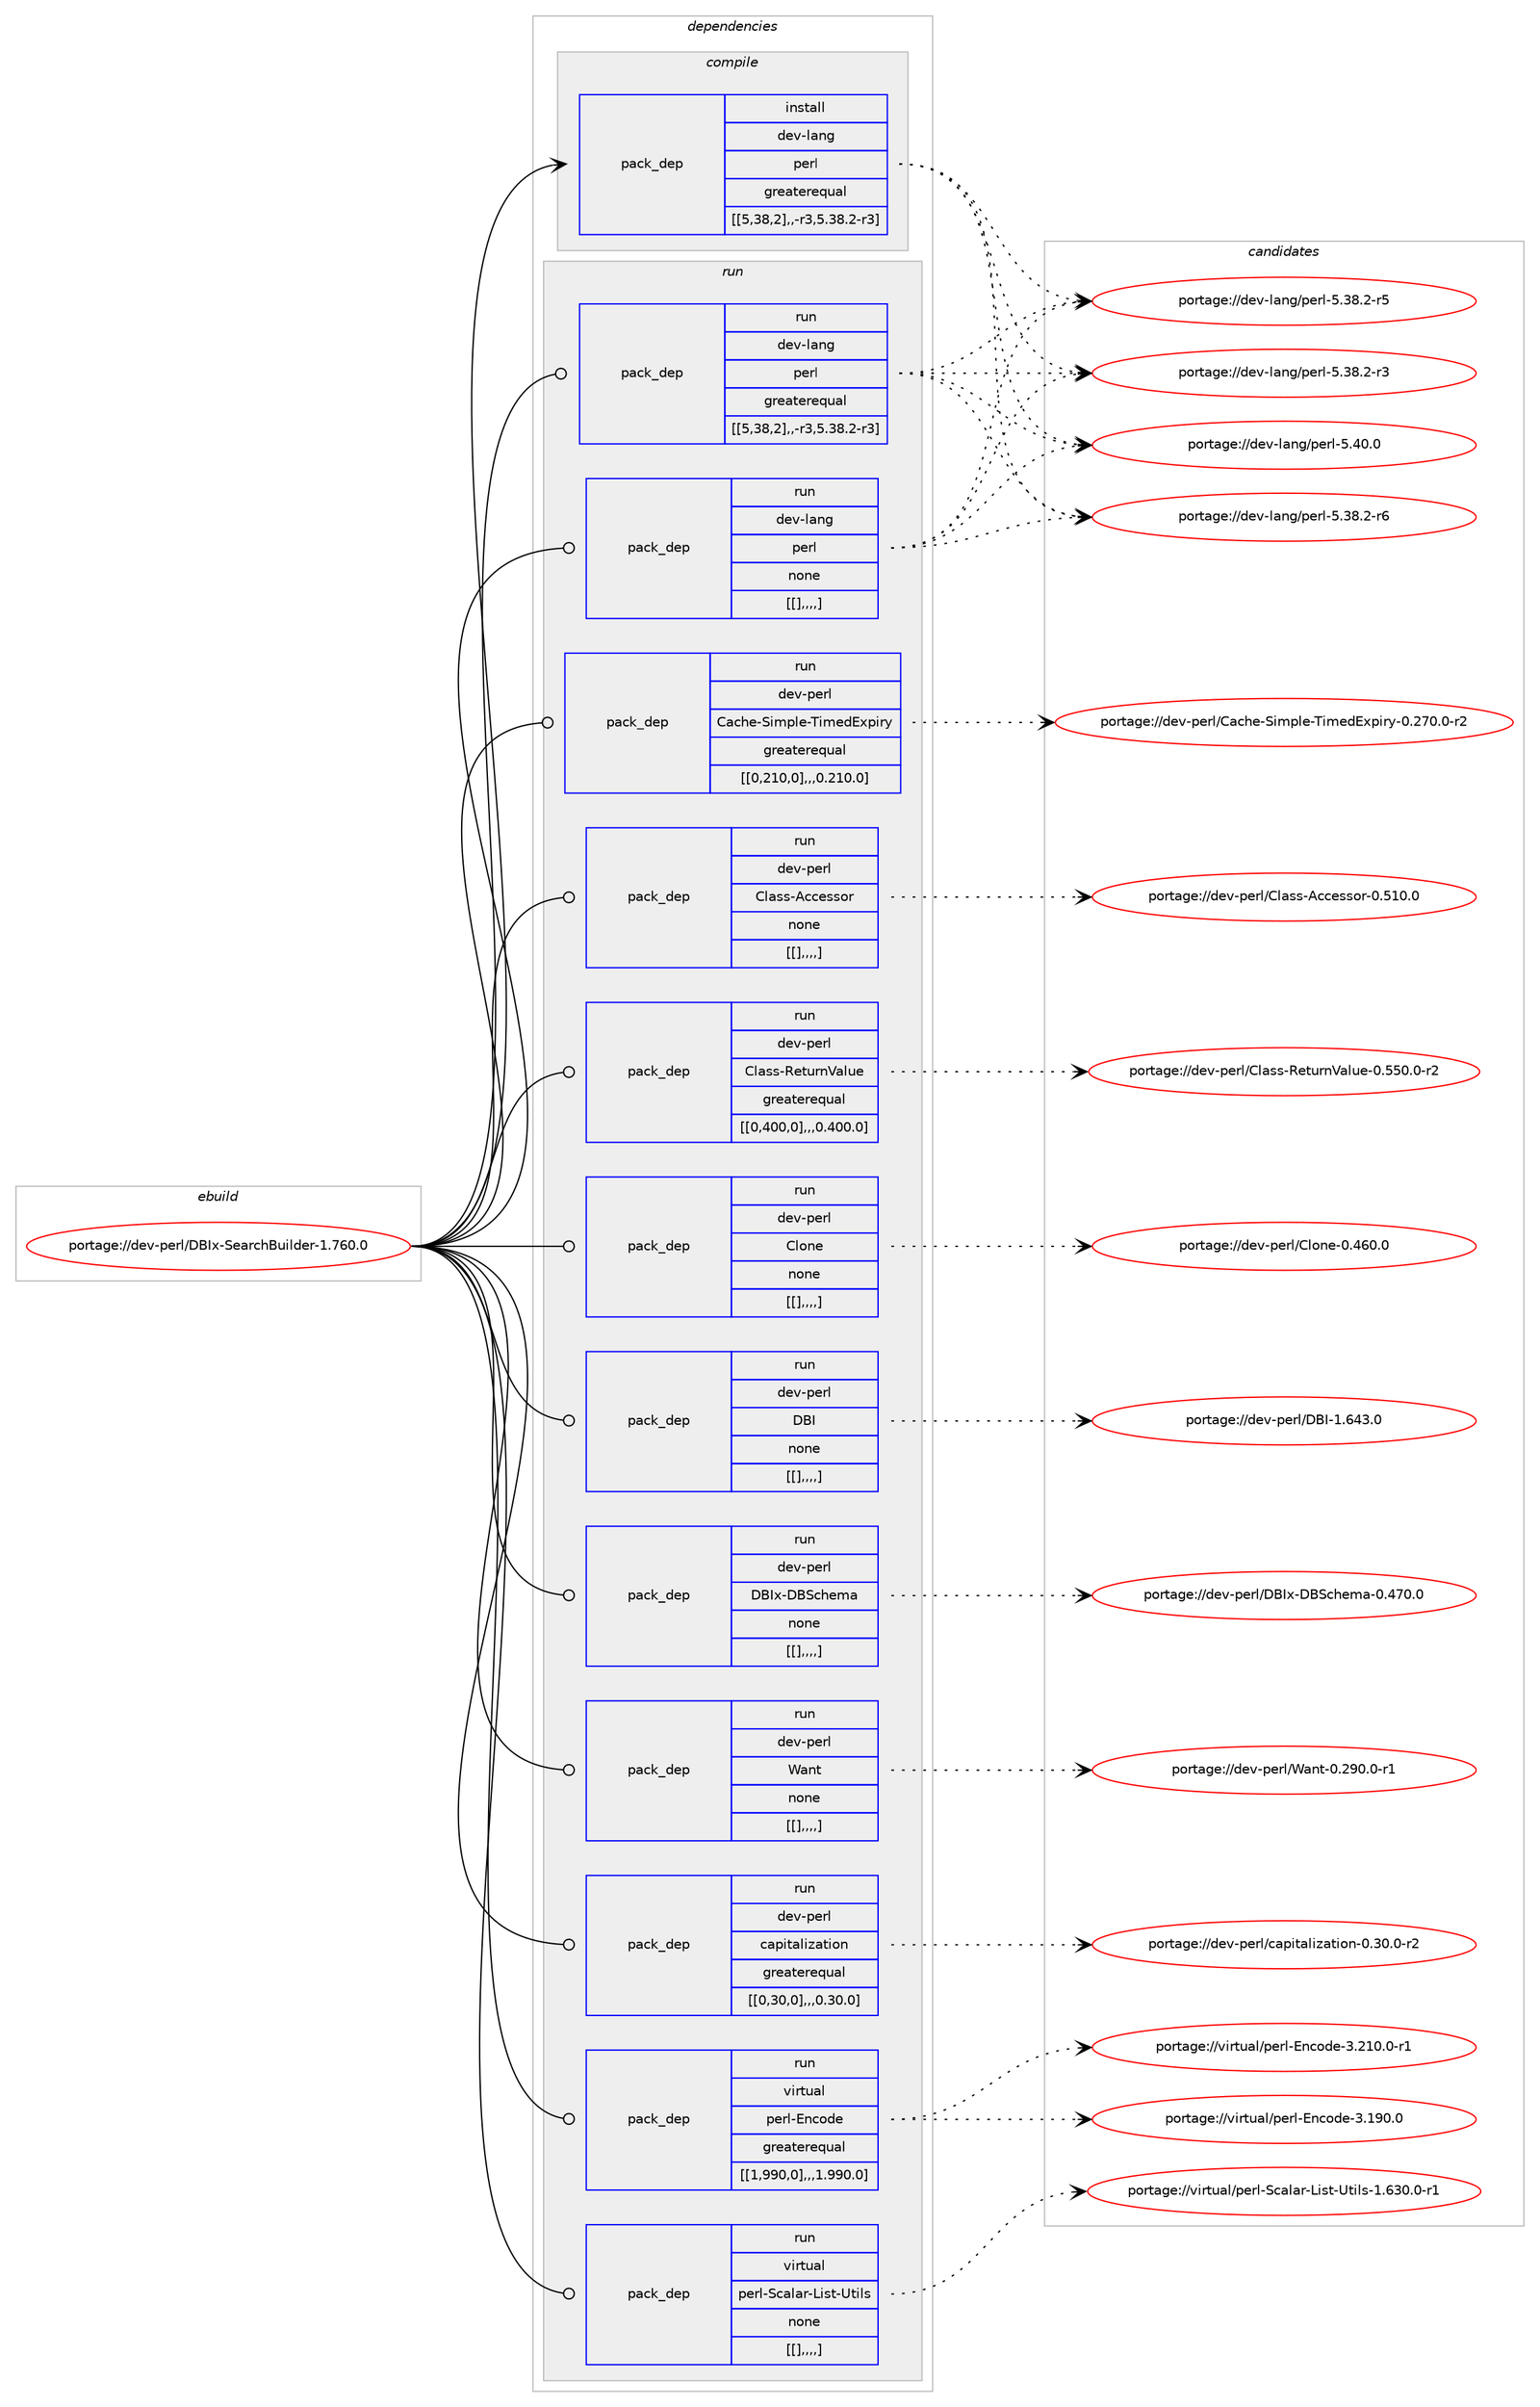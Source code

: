 digraph prolog {

# *************
# Graph options
# *************

newrank=true;
concentrate=true;
compound=true;
graph [rankdir=LR,fontname=Helvetica,fontsize=10,ranksep=1.5];#, ranksep=2.5, nodesep=0.2];
edge  [arrowhead=vee];
node  [fontname=Helvetica,fontsize=10];

# **********
# The ebuild
# **********

subgraph cluster_leftcol {
color=gray;
label=<<i>ebuild</i>>;
id [label="portage://dev-perl/DBIx-SearchBuilder-1.760.0", color=red, width=4, href="../dev-perl/DBIx-SearchBuilder-1.760.0.svg"];
}

# ****************
# The dependencies
# ****************

subgraph cluster_midcol {
color=gray;
label=<<i>dependencies</i>>;
subgraph cluster_compile {
fillcolor="#eeeeee";
style=filled;
label=<<i>compile</i>>;
subgraph pack97454 {
dependency129011 [label=<<TABLE BORDER="0" CELLBORDER="1" CELLSPACING="0" CELLPADDING="4" WIDTH="220"><TR><TD ROWSPAN="6" CELLPADDING="30">pack_dep</TD></TR><TR><TD WIDTH="110">install</TD></TR><TR><TD>dev-lang</TD></TR><TR><TD>perl</TD></TR><TR><TD>greaterequal</TD></TR><TR><TD>[[5,38,2],,-r3,5.38.2-r3]</TD></TR></TABLE>>, shape=none, color=blue];
}
id:e -> dependency129011:w [weight=20,style="solid",arrowhead="vee"];
}
subgraph cluster_compileandrun {
fillcolor="#eeeeee";
style=filled;
label=<<i>compile and run</i>>;
}
subgraph cluster_run {
fillcolor="#eeeeee";
style=filled;
label=<<i>run</i>>;
subgraph pack97455 {
dependency129012 [label=<<TABLE BORDER="0" CELLBORDER="1" CELLSPACING="0" CELLPADDING="4" WIDTH="220"><TR><TD ROWSPAN="6" CELLPADDING="30">pack_dep</TD></TR><TR><TD WIDTH="110">run</TD></TR><TR><TD>dev-lang</TD></TR><TR><TD>perl</TD></TR><TR><TD>greaterequal</TD></TR><TR><TD>[[5,38,2],,-r3,5.38.2-r3]</TD></TR></TABLE>>, shape=none, color=blue];
}
id:e -> dependency129012:w [weight=20,style="solid",arrowhead="odot"];
subgraph pack97456 {
dependency129013 [label=<<TABLE BORDER="0" CELLBORDER="1" CELLSPACING="0" CELLPADDING="4" WIDTH="220"><TR><TD ROWSPAN="6" CELLPADDING="30">pack_dep</TD></TR><TR><TD WIDTH="110">run</TD></TR><TR><TD>dev-lang</TD></TR><TR><TD>perl</TD></TR><TR><TD>none</TD></TR><TR><TD>[[],,,,]</TD></TR></TABLE>>, shape=none, color=blue];
}
id:e -> dependency129013:w [weight=20,style="solid",arrowhead="odot"];
subgraph pack97457 {
dependency129014 [label=<<TABLE BORDER="0" CELLBORDER="1" CELLSPACING="0" CELLPADDING="4" WIDTH="220"><TR><TD ROWSPAN="6" CELLPADDING="30">pack_dep</TD></TR><TR><TD WIDTH="110">run</TD></TR><TR><TD>dev-perl</TD></TR><TR><TD>Cache-Simple-TimedExpiry</TD></TR><TR><TD>greaterequal</TD></TR><TR><TD>[[0,210,0],,,0.210.0]</TD></TR></TABLE>>, shape=none, color=blue];
}
id:e -> dependency129014:w [weight=20,style="solid",arrowhead="odot"];
subgraph pack97458 {
dependency129015 [label=<<TABLE BORDER="0" CELLBORDER="1" CELLSPACING="0" CELLPADDING="4" WIDTH="220"><TR><TD ROWSPAN="6" CELLPADDING="30">pack_dep</TD></TR><TR><TD WIDTH="110">run</TD></TR><TR><TD>dev-perl</TD></TR><TR><TD>Class-Accessor</TD></TR><TR><TD>none</TD></TR><TR><TD>[[],,,,]</TD></TR></TABLE>>, shape=none, color=blue];
}
id:e -> dependency129015:w [weight=20,style="solid",arrowhead="odot"];
subgraph pack97459 {
dependency129016 [label=<<TABLE BORDER="0" CELLBORDER="1" CELLSPACING="0" CELLPADDING="4" WIDTH="220"><TR><TD ROWSPAN="6" CELLPADDING="30">pack_dep</TD></TR><TR><TD WIDTH="110">run</TD></TR><TR><TD>dev-perl</TD></TR><TR><TD>Class-ReturnValue</TD></TR><TR><TD>greaterequal</TD></TR><TR><TD>[[0,400,0],,,0.400.0]</TD></TR></TABLE>>, shape=none, color=blue];
}
id:e -> dependency129016:w [weight=20,style="solid",arrowhead="odot"];
subgraph pack97460 {
dependency129017 [label=<<TABLE BORDER="0" CELLBORDER="1" CELLSPACING="0" CELLPADDING="4" WIDTH="220"><TR><TD ROWSPAN="6" CELLPADDING="30">pack_dep</TD></TR><TR><TD WIDTH="110">run</TD></TR><TR><TD>dev-perl</TD></TR><TR><TD>Clone</TD></TR><TR><TD>none</TD></TR><TR><TD>[[],,,,]</TD></TR></TABLE>>, shape=none, color=blue];
}
id:e -> dependency129017:w [weight=20,style="solid",arrowhead="odot"];
subgraph pack97461 {
dependency129018 [label=<<TABLE BORDER="0" CELLBORDER="1" CELLSPACING="0" CELLPADDING="4" WIDTH="220"><TR><TD ROWSPAN="6" CELLPADDING="30">pack_dep</TD></TR><TR><TD WIDTH="110">run</TD></TR><TR><TD>dev-perl</TD></TR><TR><TD>DBI</TD></TR><TR><TD>none</TD></TR><TR><TD>[[],,,,]</TD></TR></TABLE>>, shape=none, color=blue];
}
id:e -> dependency129018:w [weight=20,style="solid",arrowhead="odot"];
subgraph pack97462 {
dependency129019 [label=<<TABLE BORDER="0" CELLBORDER="1" CELLSPACING="0" CELLPADDING="4" WIDTH="220"><TR><TD ROWSPAN="6" CELLPADDING="30">pack_dep</TD></TR><TR><TD WIDTH="110">run</TD></TR><TR><TD>dev-perl</TD></TR><TR><TD>DBIx-DBSchema</TD></TR><TR><TD>none</TD></TR><TR><TD>[[],,,,]</TD></TR></TABLE>>, shape=none, color=blue];
}
id:e -> dependency129019:w [weight=20,style="solid",arrowhead="odot"];
subgraph pack97463 {
dependency129020 [label=<<TABLE BORDER="0" CELLBORDER="1" CELLSPACING="0" CELLPADDING="4" WIDTH="220"><TR><TD ROWSPAN="6" CELLPADDING="30">pack_dep</TD></TR><TR><TD WIDTH="110">run</TD></TR><TR><TD>dev-perl</TD></TR><TR><TD>Want</TD></TR><TR><TD>none</TD></TR><TR><TD>[[],,,,]</TD></TR></TABLE>>, shape=none, color=blue];
}
id:e -> dependency129020:w [weight=20,style="solid",arrowhead="odot"];
subgraph pack97464 {
dependency129021 [label=<<TABLE BORDER="0" CELLBORDER="1" CELLSPACING="0" CELLPADDING="4" WIDTH="220"><TR><TD ROWSPAN="6" CELLPADDING="30">pack_dep</TD></TR><TR><TD WIDTH="110">run</TD></TR><TR><TD>dev-perl</TD></TR><TR><TD>capitalization</TD></TR><TR><TD>greaterequal</TD></TR><TR><TD>[[0,30,0],,,0.30.0]</TD></TR></TABLE>>, shape=none, color=blue];
}
id:e -> dependency129021:w [weight=20,style="solid",arrowhead="odot"];
subgraph pack97465 {
dependency129022 [label=<<TABLE BORDER="0" CELLBORDER="1" CELLSPACING="0" CELLPADDING="4" WIDTH="220"><TR><TD ROWSPAN="6" CELLPADDING="30">pack_dep</TD></TR><TR><TD WIDTH="110">run</TD></TR><TR><TD>virtual</TD></TR><TR><TD>perl-Encode</TD></TR><TR><TD>greaterequal</TD></TR><TR><TD>[[1,990,0],,,1.990.0]</TD></TR></TABLE>>, shape=none, color=blue];
}
id:e -> dependency129022:w [weight=20,style="solid",arrowhead="odot"];
subgraph pack97466 {
dependency129023 [label=<<TABLE BORDER="0" CELLBORDER="1" CELLSPACING="0" CELLPADDING="4" WIDTH="220"><TR><TD ROWSPAN="6" CELLPADDING="30">pack_dep</TD></TR><TR><TD WIDTH="110">run</TD></TR><TR><TD>virtual</TD></TR><TR><TD>perl-Scalar-List-Utils</TD></TR><TR><TD>none</TD></TR><TR><TD>[[],,,,]</TD></TR></TABLE>>, shape=none, color=blue];
}
id:e -> dependency129023:w [weight=20,style="solid",arrowhead="odot"];
}
}

# **************
# The candidates
# **************

subgraph cluster_choices {
rank=same;
color=gray;
label=<<i>candidates</i>>;

subgraph choice97454 {
color=black;
nodesep=1;
choice10010111845108971101034711210111410845534652484648 [label="portage://dev-lang/perl-5.40.0", color=red, width=4,href="../dev-lang/perl-5.40.0.svg"];
choice100101118451089711010347112101114108455346515646504511454 [label="portage://dev-lang/perl-5.38.2-r6", color=red, width=4,href="../dev-lang/perl-5.38.2-r6.svg"];
choice100101118451089711010347112101114108455346515646504511453 [label="portage://dev-lang/perl-5.38.2-r5", color=red, width=4,href="../dev-lang/perl-5.38.2-r5.svg"];
choice100101118451089711010347112101114108455346515646504511451 [label="portage://dev-lang/perl-5.38.2-r3", color=red, width=4,href="../dev-lang/perl-5.38.2-r3.svg"];
dependency129011:e -> choice10010111845108971101034711210111410845534652484648:w [style=dotted,weight="100"];
dependency129011:e -> choice100101118451089711010347112101114108455346515646504511454:w [style=dotted,weight="100"];
dependency129011:e -> choice100101118451089711010347112101114108455346515646504511453:w [style=dotted,weight="100"];
dependency129011:e -> choice100101118451089711010347112101114108455346515646504511451:w [style=dotted,weight="100"];
}
subgraph choice97455 {
color=black;
nodesep=1;
choice10010111845108971101034711210111410845534652484648 [label="portage://dev-lang/perl-5.40.0", color=red, width=4,href="../dev-lang/perl-5.40.0.svg"];
choice100101118451089711010347112101114108455346515646504511454 [label="portage://dev-lang/perl-5.38.2-r6", color=red, width=4,href="../dev-lang/perl-5.38.2-r6.svg"];
choice100101118451089711010347112101114108455346515646504511453 [label="portage://dev-lang/perl-5.38.2-r5", color=red, width=4,href="../dev-lang/perl-5.38.2-r5.svg"];
choice100101118451089711010347112101114108455346515646504511451 [label="portage://dev-lang/perl-5.38.2-r3", color=red, width=4,href="../dev-lang/perl-5.38.2-r3.svg"];
dependency129012:e -> choice10010111845108971101034711210111410845534652484648:w [style=dotted,weight="100"];
dependency129012:e -> choice100101118451089711010347112101114108455346515646504511454:w [style=dotted,weight="100"];
dependency129012:e -> choice100101118451089711010347112101114108455346515646504511453:w [style=dotted,weight="100"];
dependency129012:e -> choice100101118451089711010347112101114108455346515646504511451:w [style=dotted,weight="100"];
}
subgraph choice97456 {
color=black;
nodesep=1;
choice10010111845108971101034711210111410845534652484648 [label="portage://dev-lang/perl-5.40.0", color=red, width=4,href="../dev-lang/perl-5.40.0.svg"];
choice100101118451089711010347112101114108455346515646504511454 [label="portage://dev-lang/perl-5.38.2-r6", color=red, width=4,href="../dev-lang/perl-5.38.2-r6.svg"];
choice100101118451089711010347112101114108455346515646504511453 [label="portage://dev-lang/perl-5.38.2-r5", color=red, width=4,href="../dev-lang/perl-5.38.2-r5.svg"];
choice100101118451089711010347112101114108455346515646504511451 [label="portage://dev-lang/perl-5.38.2-r3", color=red, width=4,href="../dev-lang/perl-5.38.2-r3.svg"];
dependency129013:e -> choice10010111845108971101034711210111410845534652484648:w [style=dotted,weight="100"];
dependency129013:e -> choice100101118451089711010347112101114108455346515646504511454:w [style=dotted,weight="100"];
dependency129013:e -> choice100101118451089711010347112101114108455346515646504511453:w [style=dotted,weight="100"];
dependency129013:e -> choice100101118451089711010347112101114108455346515646504511451:w [style=dotted,weight="100"];
}
subgraph choice97457 {
color=black;
nodesep=1;
choice1001011184511210111410847679799104101458310510911210810145841051091011006912011210511412145484650554846484511450 [label="portage://dev-perl/Cache-Simple-TimedExpiry-0.270.0-r2", color=red, width=4,href="../dev-perl/Cache-Simple-TimedExpiry-0.270.0-r2.svg"];
dependency129014:e -> choice1001011184511210111410847679799104101458310510911210810145841051091011006912011210511412145484650554846484511450:w [style=dotted,weight="100"];
}
subgraph choice97458 {
color=black;
nodesep=1;
choice10010111845112101114108476710897115115456599991011151151111144548465349484648 [label="portage://dev-perl/Class-Accessor-0.510.0", color=red, width=4,href="../dev-perl/Class-Accessor-0.510.0.svg"];
dependency129015:e -> choice10010111845112101114108476710897115115456599991011151151111144548465349484648:w [style=dotted,weight="100"];
}
subgraph choice97459 {
color=black;
nodesep=1;
choice100101118451121011141084767108971151154582101116117114110869710811710145484653534846484511450 [label="portage://dev-perl/Class-ReturnValue-0.550.0-r2", color=red, width=4,href="../dev-perl/Class-ReturnValue-0.550.0-r2.svg"];
dependency129016:e -> choice100101118451121011141084767108971151154582101116117114110869710811710145484653534846484511450:w [style=dotted,weight="100"];
}
subgraph choice97460 {
color=black;
nodesep=1;
choice1001011184511210111410847671081111101014548465254484648 [label="portage://dev-perl/Clone-0.460.0", color=red, width=4,href="../dev-perl/Clone-0.460.0.svg"];
dependency129017:e -> choice1001011184511210111410847671081111101014548465254484648:w [style=dotted,weight="100"];
}
subgraph choice97461 {
color=black;
nodesep=1;
choice10010111845112101114108476866734549465452514648 [label="portage://dev-perl/DBI-1.643.0", color=red, width=4,href="../dev-perl/DBI-1.643.0.svg"];
dependency129018:e -> choice10010111845112101114108476866734549465452514648:w [style=dotted,weight="100"];
}
subgraph choice97462 {
color=black;
nodesep=1;
choice10010111845112101114108476866731204568668399104101109974548465255484648 [label="portage://dev-perl/DBIx-DBSchema-0.470.0", color=red, width=4,href="../dev-perl/DBIx-DBSchema-0.470.0.svg"];
dependency129019:e -> choice10010111845112101114108476866731204568668399104101109974548465255484648:w [style=dotted,weight="100"];
}
subgraph choice97463 {
color=black;
nodesep=1;
choice1001011184511210111410847879711011645484650574846484511449 [label="portage://dev-perl/Want-0.290.0-r1", color=red, width=4,href="../dev-perl/Want-0.290.0-r1.svg"];
dependency129020:e -> choice1001011184511210111410847879711011645484650574846484511449:w [style=dotted,weight="100"];
}
subgraph choice97464 {
color=black;
nodesep=1;
choice100101118451121011141084799971121051169710810512297116105111110454846514846484511450 [label="portage://dev-perl/capitalization-0.30.0-r2", color=red, width=4,href="../dev-perl/capitalization-0.30.0-r2.svg"];
dependency129021:e -> choice100101118451121011141084799971121051169710810512297116105111110454846514846484511450:w [style=dotted,weight="100"];
}
subgraph choice97465 {
color=black;
nodesep=1;
choice118105114116117971084711210111410845691109911110010145514650494846484511449 [label="portage://virtual/perl-Encode-3.210.0-r1", color=red, width=4,href="../virtual/perl-Encode-3.210.0-r1.svg"];
choice11810511411611797108471121011141084569110991111001014551464957484648 [label="portage://virtual/perl-Encode-3.190.0", color=red, width=4,href="../virtual/perl-Encode-3.190.0.svg"];
dependency129022:e -> choice118105114116117971084711210111410845691109911110010145514650494846484511449:w [style=dotted,weight="100"];
dependency129022:e -> choice11810511411611797108471121011141084569110991111001014551464957484648:w [style=dotted,weight="100"];
}
subgraph choice97466 {
color=black;
nodesep=1;
choice118105114116117971084711210111410845839997108971144576105115116458511610510811545494654514846484511449 [label="portage://virtual/perl-Scalar-List-Utils-1.630.0-r1", color=red, width=4,href="../virtual/perl-Scalar-List-Utils-1.630.0-r1.svg"];
dependency129023:e -> choice118105114116117971084711210111410845839997108971144576105115116458511610510811545494654514846484511449:w [style=dotted,weight="100"];
}
}

}
